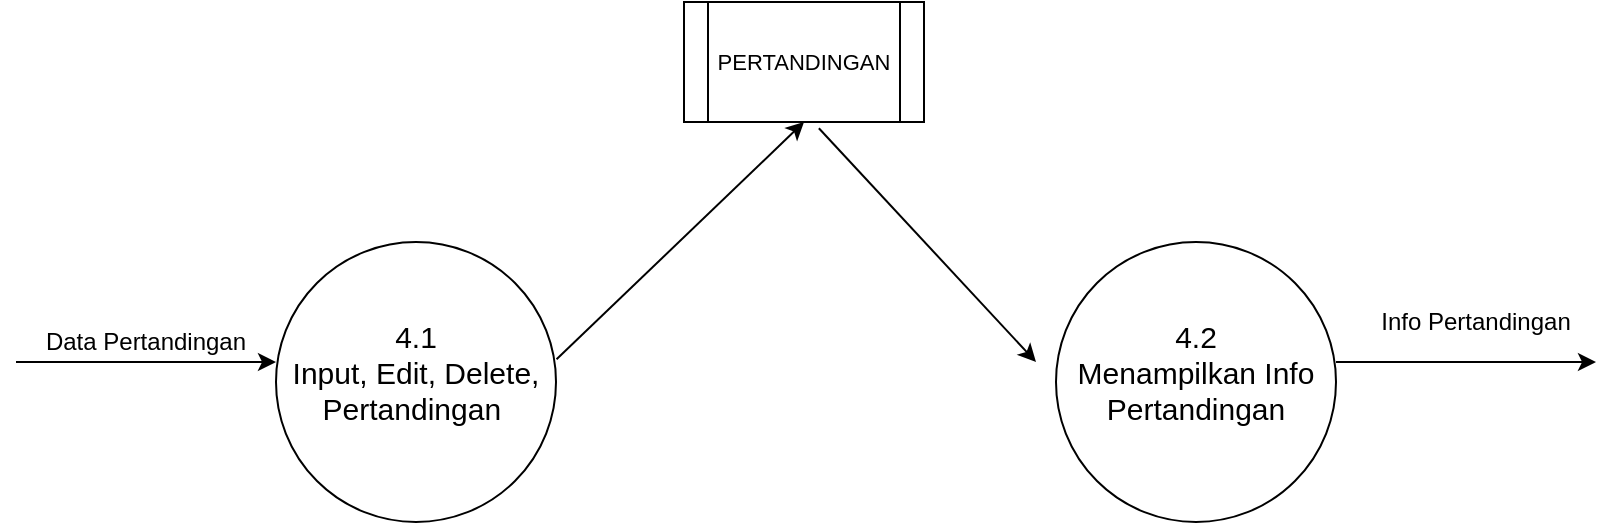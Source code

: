 <mxfile version="14.5.7" type="github">
  <diagram id="GbEMFJh3VhOR_tVis_yq" name="Page-1">
    <mxGraphModel dx="1019" dy="555" grid="1" gridSize="10" guides="1" tooltips="1" connect="1" arrows="1" fold="1" page="1" pageScale="1" pageWidth="827" pageHeight="1169" math="0" shadow="0">
      <root>
        <mxCell id="0" />
        <mxCell id="1" parent="0" />
        <mxCell id="60yTkBvZ1NVSUxTdVP18-1" value="" style="ellipse;whiteSpace=wrap;html=1;aspect=fixed;" vertex="1" parent="1">
          <mxGeometry x="150" y="180" width="140" height="140" as="geometry" />
        </mxCell>
        <mxCell id="60yTkBvZ1NVSUxTdVP18-2" value="" style="ellipse;whiteSpace=wrap;html=1;aspect=fixed;" vertex="1" parent="1">
          <mxGeometry x="540" y="180" width="140" height="140" as="geometry" />
        </mxCell>
        <mxCell id="60yTkBvZ1NVSUxTdVP18-3" value="" style="shape=process;whiteSpace=wrap;html=1;backgroundOutline=1;fillColor=#FFFFFF;" vertex="1" parent="1">
          <mxGeometry x="354" y="60" width="120" height="60" as="geometry" />
        </mxCell>
        <mxCell id="60yTkBvZ1NVSUxTdVP18-4" value="" style="endArrow=classic;html=1;exitX=1.002;exitY=0.419;exitDx=0;exitDy=0;exitPerimeter=0;entryX=0.5;entryY=1;entryDx=0;entryDy=0;" edge="1" parent="1" source="60yTkBvZ1NVSUxTdVP18-1" target="60yTkBvZ1NVSUxTdVP18-3">
          <mxGeometry width="50" height="50" relative="1" as="geometry">
            <mxPoint x="390" y="270" as="sourcePoint" />
            <mxPoint x="440" y="220" as="targetPoint" />
          </mxGeometry>
        </mxCell>
        <mxCell id="60yTkBvZ1NVSUxTdVP18-5" value="" style="endArrow=classic;html=1;exitX=0.562;exitY=1.052;exitDx=0;exitDy=0;exitPerimeter=0;" edge="1" parent="1" source="60yTkBvZ1NVSUxTdVP18-3">
          <mxGeometry width="50" height="50" relative="1" as="geometry">
            <mxPoint x="390" y="270" as="sourcePoint" />
            <mxPoint x="530" y="240" as="targetPoint" />
          </mxGeometry>
        </mxCell>
        <mxCell id="60yTkBvZ1NVSUxTdVP18-6" value="" style="endArrow=classic;html=1;fontSize=14;entryX=0;entryY=0;entryDx=0;entryDy=0;" edge="1" parent="1">
          <mxGeometry width="50" height="50" relative="1" as="geometry">
            <mxPoint x="20" y="240" as="sourcePoint" />
            <mxPoint x="150" y="240" as="targetPoint" />
          </mxGeometry>
        </mxCell>
        <mxCell id="60yTkBvZ1NVSUxTdVP18-7" value="" style="endArrow=classic;html=1;fontSize=14;entryX=0;entryY=0;entryDx=0;entryDy=0;" edge="1" parent="1">
          <mxGeometry width="50" height="50" relative="1" as="geometry">
            <mxPoint x="680" y="240" as="sourcePoint" />
            <mxPoint x="810" y="240" as="targetPoint" />
          </mxGeometry>
        </mxCell>
        <mxCell id="60yTkBvZ1NVSUxTdVP18-8" value="Data Pertandingan" style="text;html=1;strokeColor=none;fillColor=none;align=center;verticalAlign=middle;whiteSpace=wrap;rounded=0;" vertex="1" parent="1">
          <mxGeometry x="30" y="220" width="110" height="20" as="geometry" />
        </mxCell>
        <mxCell id="60yTkBvZ1NVSUxTdVP18-9" value="Info Pertandingan" style="text;html=1;strokeColor=none;fillColor=none;align=center;verticalAlign=middle;whiteSpace=wrap;rounded=0;" vertex="1" parent="1">
          <mxGeometry x="700" y="210" width="100" height="20" as="geometry" />
        </mxCell>
        <mxCell id="60yTkBvZ1NVSUxTdVP18-10" value="4.1&lt;br&gt;Input, Edit, Delete,&lt;br&gt;Pertandingan&amp;nbsp;" style="text;html=1;strokeColor=none;fillColor=none;align=center;verticalAlign=middle;whiteSpace=wrap;rounded=0;fontSize=15;" vertex="1" parent="1">
          <mxGeometry x="150" y="200" width="140" height="90" as="geometry" />
        </mxCell>
        <mxCell id="60yTkBvZ1NVSUxTdVP18-11" value="4.2&lt;br&gt;Menampilkan Info Pertandingan" style="text;html=1;strokeColor=none;fillColor=none;align=center;verticalAlign=middle;whiteSpace=wrap;rounded=0;fontSize=15;" vertex="1" parent="1">
          <mxGeometry x="545" y="205" width="130" height="80" as="geometry" />
        </mxCell>
        <mxCell id="60yTkBvZ1NVSUxTdVP18-12" value="PERTANDINGAN" style="text;html=1;strokeColor=none;fillColor=none;align=center;verticalAlign=middle;whiteSpace=wrap;rounded=0;fontSize=11;" vertex="1" parent="1">
          <mxGeometry x="369" y="75" width="90" height="30" as="geometry" />
        </mxCell>
      </root>
    </mxGraphModel>
  </diagram>
</mxfile>
